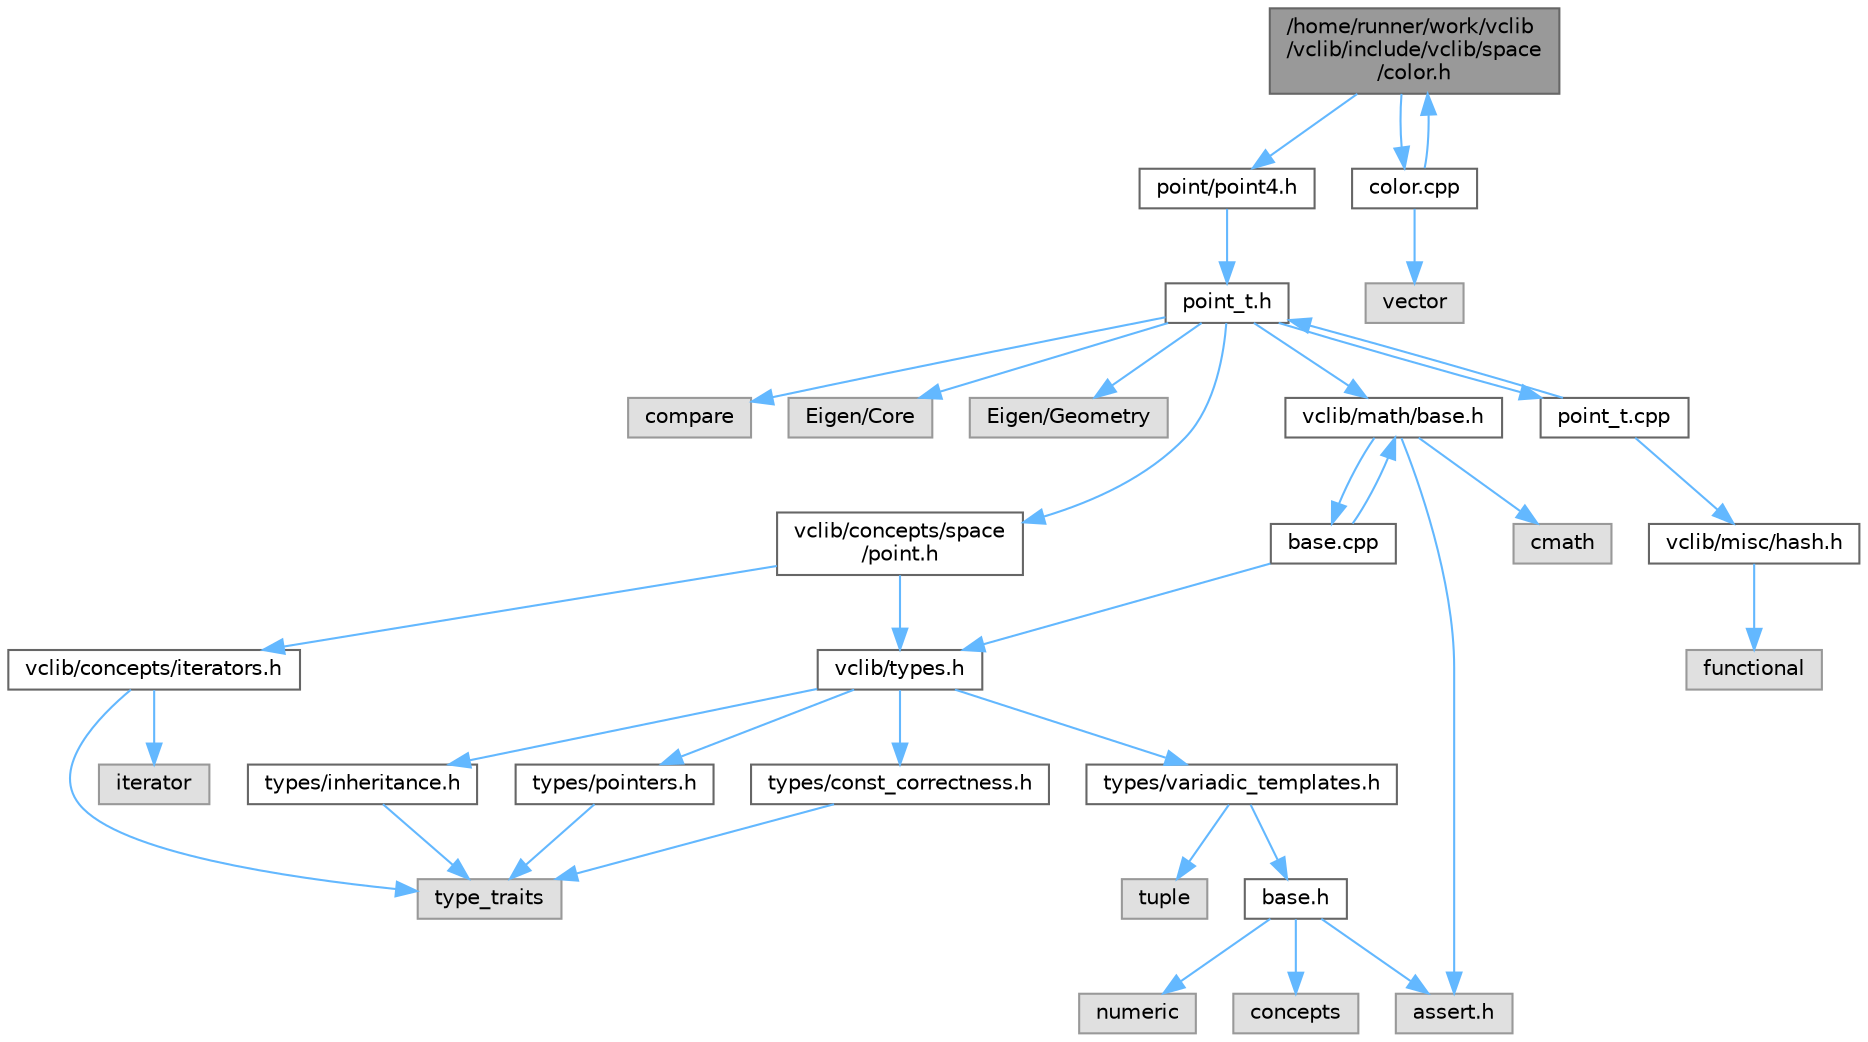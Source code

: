 digraph "/home/runner/work/vclib/vclib/include/vclib/space/color.h"
{
 // LATEX_PDF_SIZE
  bgcolor="transparent";
  edge [fontname=Helvetica,fontsize=10,labelfontname=Helvetica,labelfontsize=10];
  node [fontname=Helvetica,fontsize=10,shape=box,height=0.2,width=0.4];
  Node1 [label="/home/runner/work/vclib\l/vclib/include/vclib/space\l/color.h",height=0.2,width=0.4,color="gray40", fillcolor="grey60", style="filled", fontcolor="black",tooltip=" "];
  Node1 -> Node2 [color="steelblue1",style="solid"];
  Node2 [label="point/point4.h",height=0.2,width=0.4,color="grey40", fillcolor="white", style="filled",URL="$point4_8h.html",tooltip=" "];
  Node2 -> Node3 [color="steelblue1",style="solid"];
  Node3 [label="point_t.h",height=0.2,width=0.4,color="grey40", fillcolor="white", style="filled",URL="$point__t_8h.html",tooltip=" "];
  Node3 -> Node4 [color="steelblue1",style="solid"];
  Node4 [label="compare",height=0.2,width=0.4,color="grey60", fillcolor="#E0E0E0", style="filled",tooltip=" "];
  Node3 -> Node5 [color="steelblue1",style="solid"];
  Node5 [label="Eigen/Core",height=0.2,width=0.4,color="grey60", fillcolor="#E0E0E0", style="filled",tooltip=" "];
  Node3 -> Node6 [color="steelblue1",style="solid"];
  Node6 [label="Eigen/Geometry",height=0.2,width=0.4,color="grey60", fillcolor="#E0E0E0", style="filled",tooltip=" "];
  Node3 -> Node7 [color="steelblue1",style="solid"];
  Node7 [label="vclib/concepts/space\l/point.h",height=0.2,width=0.4,color="grey40", fillcolor="white", style="filled",URL="$concepts_2space_2point_8h.html",tooltip=" "];
  Node7 -> Node8 [color="steelblue1",style="solid"];
  Node8 [label="vclib/concepts/iterators.h",height=0.2,width=0.4,color="grey40", fillcolor="white", style="filled",URL="$concepts_2iterators_8h.html",tooltip=" "];
  Node8 -> Node9 [color="steelblue1",style="solid"];
  Node9 [label="iterator",height=0.2,width=0.4,color="grey60", fillcolor="#E0E0E0", style="filled",tooltip=" "];
  Node8 -> Node10 [color="steelblue1",style="solid"];
  Node10 [label="type_traits",height=0.2,width=0.4,color="grey60", fillcolor="#E0E0E0", style="filled",tooltip=" "];
  Node7 -> Node11 [color="steelblue1",style="solid"];
  Node11 [label="vclib/types.h",height=0.2,width=0.4,color="grey40", fillcolor="white", style="filled",URL="$types_8h.html",tooltip=" "];
  Node11 -> Node12 [color="steelblue1",style="solid"];
  Node12 [label="types/const_correctness.h",height=0.2,width=0.4,color="grey40", fillcolor="white", style="filled",URL="$types_2const__correctness_8h.html",tooltip=" "];
  Node12 -> Node10 [color="steelblue1",style="solid"];
  Node11 -> Node13 [color="steelblue1",style="solid"];
  Node13 [label="types/inheritance.h",height=0.2,width=0.4,color="grey40", fillcolor="white", style="filled",URL="$inheritance_8h.html",tooltip=" "];
  Node13 -> Node10 [color="steelblue1",style="solid"];
  Node11 -> Node14 [color="steelblue1",style="solid"];
  Node14 [label="types/pointers.h",height=0.2,width=0.4,color="grey40", fillcolor="white", style="filled",URL="$types_2pointers_8h.html",tooltip=" "];
  Node14 -> Node10 [color="steelblue1",style="solid"];
  Node11 -> Node15 [color="steelblue1",style="solid"];
  Node15 [label="types/variadic_templates.h",height=0.2,width=0.4,color="grey40", fillcolor="white", style="filled",URL="$variadic__templates_8h.html",tooltip=" "];
  Node15 -> Node16 [color="steelblue1",style="solid"];
  Node16 [label="base.h",height=0.2,width=0.4,color="grey40", fillcolor="white", style="filled",URL="$types_2base_8h.html",tooltip=" "];
  Node16 -> Node17 [color="steelblue1",style="solid"];
  Node17 [label="assert.h",height=0.2,width=0.4,color="grey60", fillcolor="#E0E0E0", style="filled",tooltip=" "];
  Node16 -> Node18 [color="steelblue1",style="solid"];
  Node18 [label="concepts",height=0.2,width=0.4,color="grey60", fillcolor="#E0E0E0", style="filled",tooltip=" "];
  Node16 -> Node19 [color="steelblue1",style="solid"];
  Node19 [label="numeric",height=0.2,width=0.4,color="grey60", fillcolor="#E0E0E0", style="filled",tooltip=" "];
  Node15 -> Node20 [color="steelblue1",style="solid"];
  Node20 [label="tuple",height=0.2,width=0.4,color="grey60", fillcolor="#E0E0E0", style="filled",tooltip=" "];
  Node3 -> Node21 [color="steelblue1",style="solid"];
  Node21 [label="vclib/math/base.h",height=0.2,width=0.4,color="grey40", fillcolor="white", style="filled",URL="$math_2base_8h.html",tooltip=" "];
  Node21 -> Node22 [color="steelblue1",style="solid"];
  Node22 [label="cmath",height=0.2,width=0.4,color="grey60", fillcolor="#E0E0E0", style="filled",tooltip=" "];
  Node21 -> Node17 [color="steelblue1",style="solid"];
  Node21 -> Node23 [color="steelblue1",style="solid"];
  Node23 [label="base.cpp",height=0.2,width=0.4,color="grey40", fillcolor="white", style="filled",URL="$base_8cpp.html",tooltip=" "];
  Node23 -> Node21 [color="steelblue1",style="solid"];
  Node23 -> Node11 [color="steelblue1",style="solid"];
  Node3 -> Node24 [color="steelblue1",style="solid"];
  Node24 [label="point_t.cpp",height=0.2,width=0.4,color="grey40", fillcolor="white", style="filled",URL="$point__t_8cpp.html",tooltip=" "];
  Node24 -> Node3 [color="steelblue1",style="solid"];
  Node24 -> Node25 [color="steelblue1",style="solid"];
  Node25 [label="vclib/misc/hash.h",height=0.2,width=0.4,color="grey40", fillcolor="white", style="filled",URL="$hash_8h.html",tooltip=" "];
  Node25 -> Node26 [color="steelblue1",style="solid"];
  Node26 [label="functional",height=0.2,width=0.4,color="grey60", fillcolor="#E0E0E0", style="filled",tooltip=" "];
  Node1 -> Node27 [color="steelblue1",style="solid"];
  Node27 [label="color.cpp",height=0.2,width=0.4,color="grey40", fillcolor="white", style="filled",URL="$space_2color_8cpp.html",tooltip=" "];
  Node27 -> Node1 [color="steelblue1",style="solid"];
  Node27 -> Node28 [color="steelblue1",style="solid"];
  Node28 [label="vector",height=0.2,width=0.4,color="grey60", fillcolor="#E0E0E0", style="filled",tooltip=" "];
}
